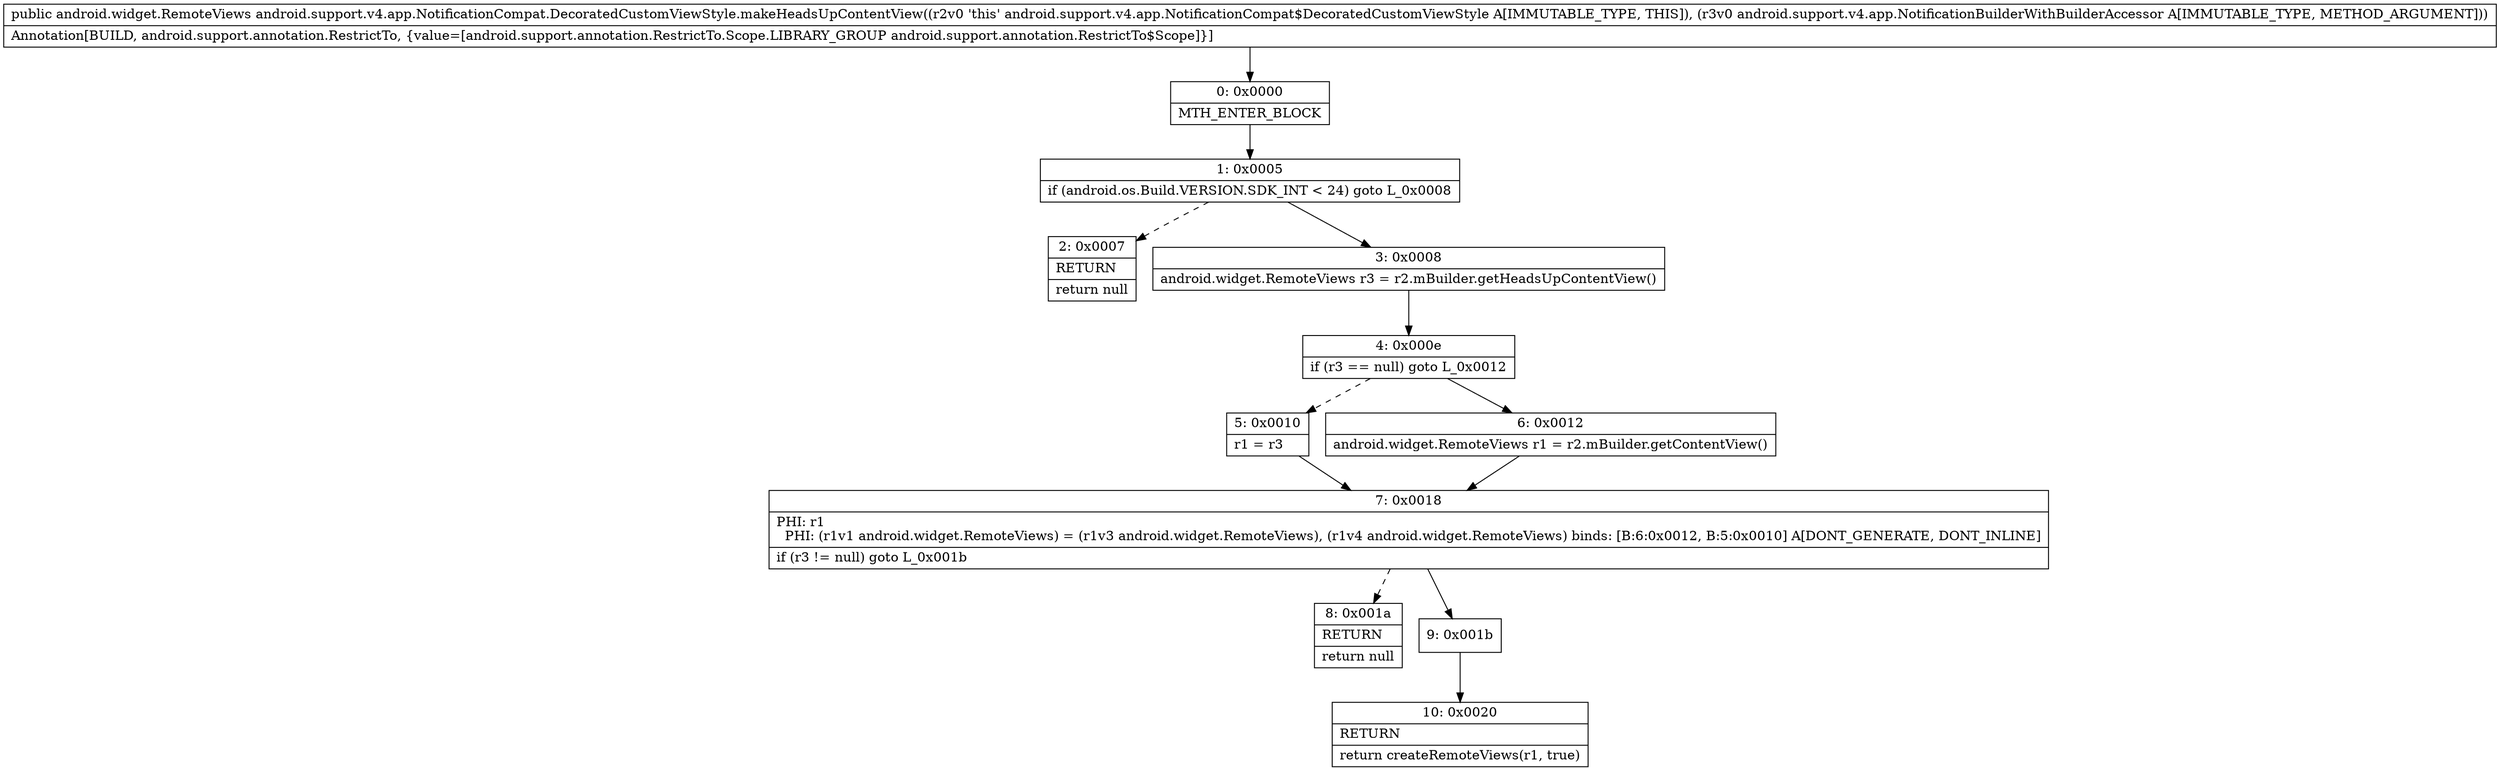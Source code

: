 digraph "CFG forandroid.support.v4.app.NotificationCompat.DecoratedCustomViewStyle.makeHeadsUpContentView(Landroid\/support\/v4\/app\/NotificationBuilderWithBuilderAccessor;)Landroid\/widget\/RemoteViews;" {
Node_0 [shape=record,label="{0\:\ 0x0000|MTH_ENTER_BLOCK\l}"];
Node_1 [shape=record,label="{1\:\ 0x0005|if (android.os.Build.VERSION.SDK_INT \< 24) goto L_0x0008\l}"];
Node_2 [shape=record,label="{2\:\ 0x0007|RETURN\l|return null\l}"];
Node_3 [shape=record,label="{3\:\ 0x0008|android.widget.RemoteViews r3 = r2.mBuilder.getHeadsUpContentView()\l}"];
Node_4 [shape=record,label="{4\:\ 0x000e|if (r3 == null) goto L_0x0012\l}"];
Node_5 [shape=record,label="{5\:\ 0x0010|r1 = r3\l}"];
Node_6 [shape=record,label="{6\:\ 0x0012|android.widget.RemoteViews r1 = r2.mBuilder.getContentView()\l}"];
Node_7 [shape=record,label="{7\:\ 0x0018|PHI: r1 \l  PHI: (r1v1 android.widget.RemoteViews) = (r1v3 android.widget.RemoteViews), (r1v4 android.widget.RemoteViews) binds: [B:6:0x0012, B:5:0x0010] A[DONT_GENERATE, DONT_INLINE]\l|if (r3 != null) goto L_0x001b\l}"];
Node_8 [shape=record,label="{8\:\ 0x001a|RETURN\l|return null\l}"];
Node_9 [shape=record,label="{9\:\ 0x001b}"];
Node_10 [shape=record,label="{10\:\ 0x0020|RETURN\l|return createRemoteViews(r1, true)\l}"];
MethodNode[shape=record,label="{public android.widget.RemoteViews android.support.v4.app.NotificationCompat.DecoratedCustomViewStyle.makeHeadsUpContentView((r2v0 'this' android.support.v4.app.NotificationCompat$DecoratedCustomViewStyle A[IMMUTABLE_TYPE, THIS]), (r3v0 android.support.v4.app.NotificationBuilderWithBuilderAccessor A[IMMUTABLE_TYPE, METHOD_ARGUMENT]))  | Annotation[BUILD, android.support.annotation.RestrictTo, \{value=[android.support.annotation.RestrictTo.Scope.LIBRARY_GROUP android.support.annotation.RestrictTo$Scope]\}]\l}"];
MethodNode -> Node_0;
Node_0 -> Node_1;
Node_1 -> Node_2[style=dashed];
Node_1 -> Node_3;
Node_3 -> Node_4;
Node_4 -> Node_5[style=dashed];
Node_4 -> Node_6;
Node_5 -> Node_7;
Node_6 -> Node_7;
Node_7 -> Node_8[style=dashed];
Node_7 -> Node_9;
Node_9 -> Node_10;
}

